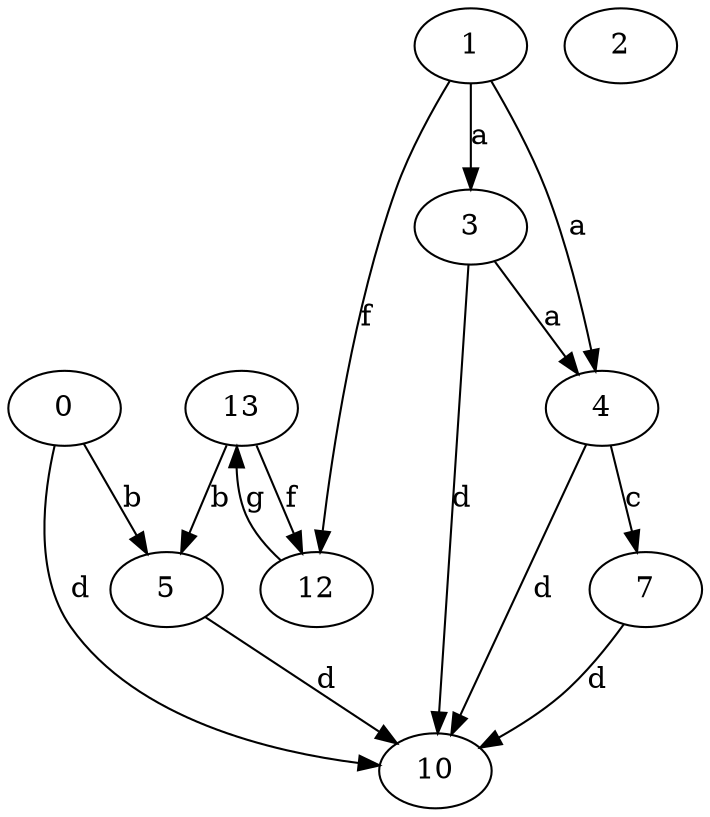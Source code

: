 strict digraph  {
3;
4;
5;
0;
1;
7;
10;
12;
2;
13;
3 -> 4  [label=a];
3 -> 10  [label=d];
4 -> 7  [label=c];
4 -> 10  [label=d];
5 -> 10  [label=d];
0 -> 5  [label=b];
0 -> 10  [label=d];
1 -> 3  [label=a];
1 -> 4  [label=a];
1 -> 12  [label=f];
7 -> 10  [label=d];
12 -> 13  [label=g];
13 -> 5  [label=b];
13 -> 12  [label=f];
}
